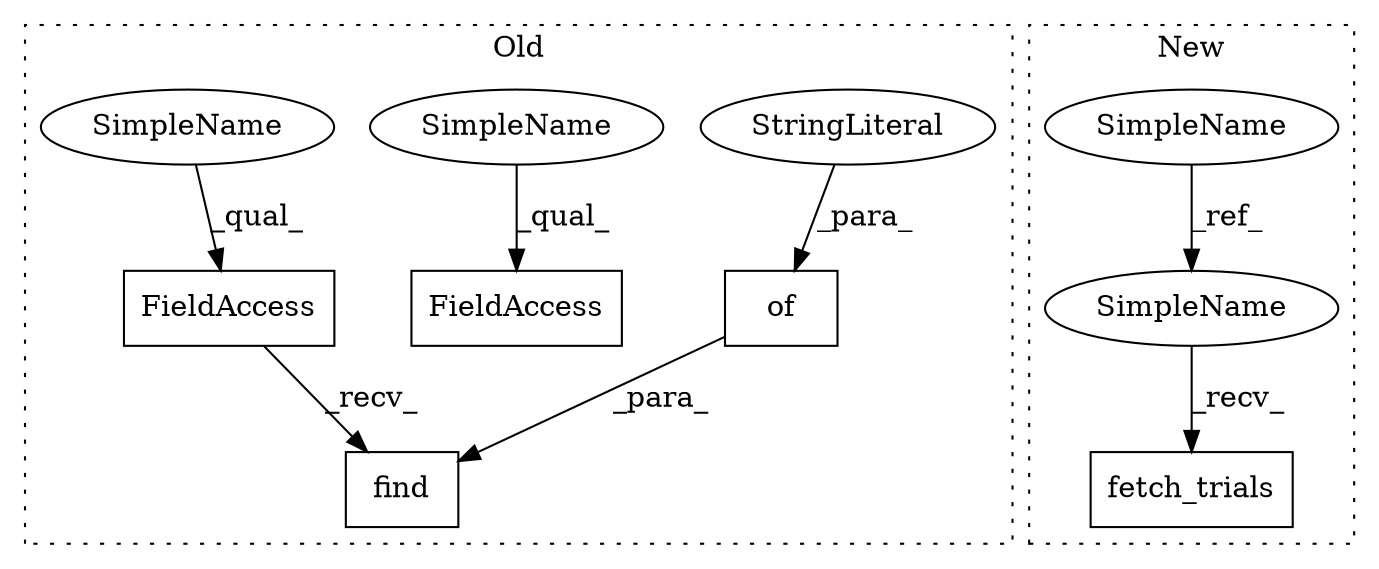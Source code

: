 digraph G {
subgraph cluster0 {
1 [label="of" a="32" s="4651,4673" l="3,1" shape="box"];
3 [label="StringLiteral" a="45" s="4654" l="12" shape="ellipse"];
4 [label="find" a="32" s="4642,4674" l="5,1" shape="box"];
5 [label="FieldAccess" a="22" s="4626" l="15" shape="box"];
7 [label="FieldAccess" a="22" s="4513" l="20" shape="box"];
9 [label="SimpleName" a="42" s="4513" l="8" shape="ellipse"];
10 [label="SimpleName" a="42" s="4626" l="8" shape="ellipse"];
label = "Old";
style="dotted";
}
subgraph cluster1 {
2 [label="fetch_trials" a="32" s="4464,4483" l="13,1" shape="box"];
6 [label="SimpleName" a="42" s="3995" l="7" shape="ellipse"];
8 [label="SimpleName" a="42" s="4456" l="7" shape="ellipse"];
label = "New";
style="dotted";
}
1 -> 4 [label="_para_"];
3 -> 1 [label="_para_"];
5 -> 4 [label="_recv_"];
6 -> 8 [label="_ref_"];
8 -> 2 [label="_recv_"];
9 -> 7 [label="_qual_"];
10 -> 5 [label="_qual_"];
}